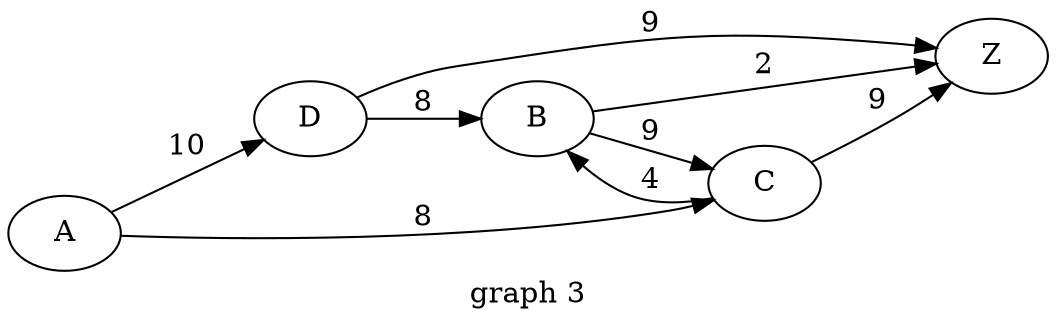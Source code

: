 digraph g{

rankdir=LR

A -> D[label =  " 10 "];
A -> C[label =  " 8 "];
B -> Z[label =  " 2 "];
D -> Z[label =  " 9 "];
C -> Z[label =  " 9 "];
D -> B[label =  " 8 "];
B -> C[label =  " 9 "];
C -> B[label =  " 4 "];

label = "graph 3"
}